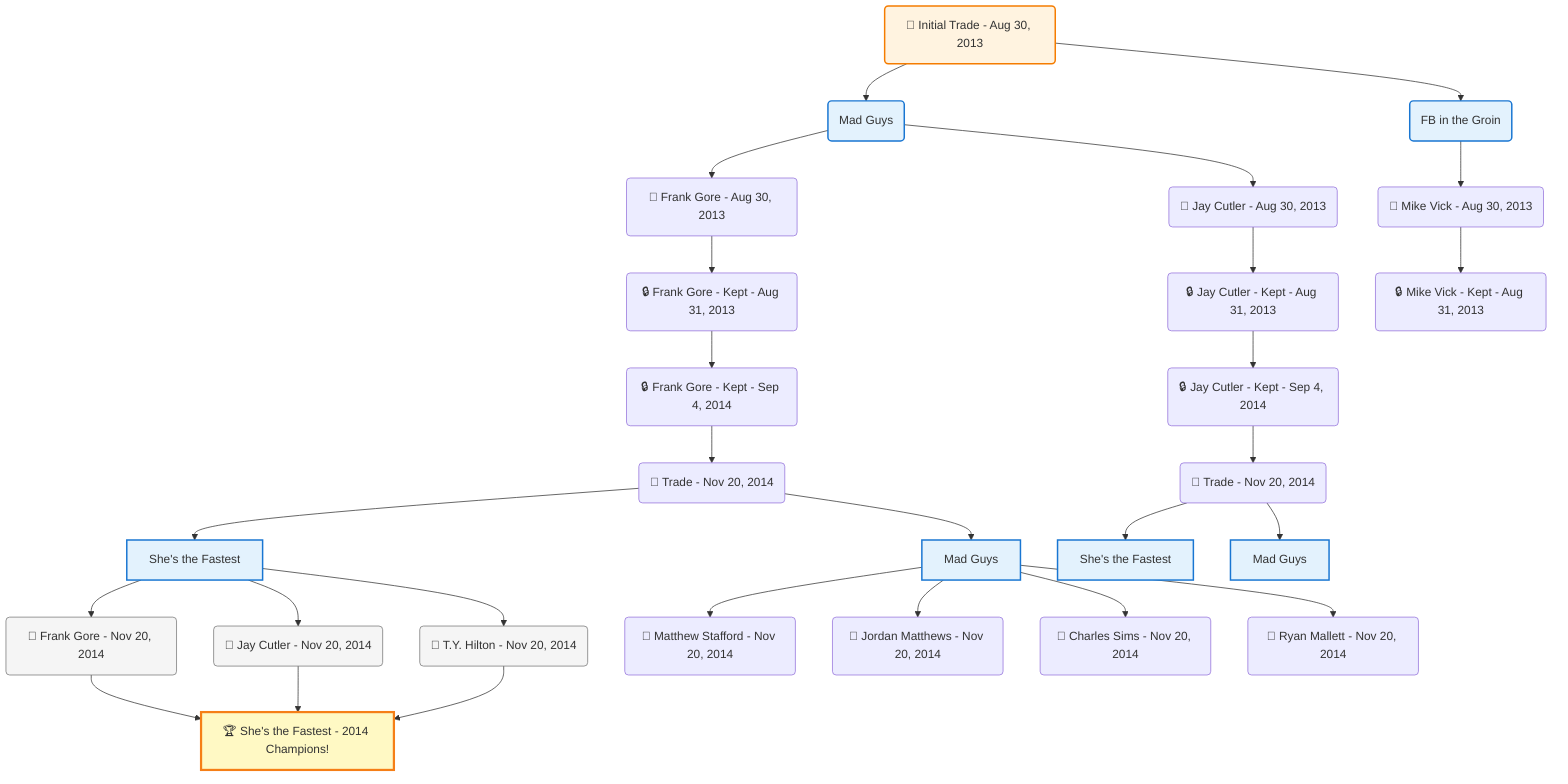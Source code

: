 flowchart TD

    TRADE_MAIN("🔄 Initial Trade - Aug 30, 2013")
    TEAM_1("Mad Guys")
    TEAM_2("FB in the Groin")
    NODE_12eec351-6fb3-455b-b573-3b06df97b0bf("🔄 Frank Gore - Aug 30, 2013")
    NODE_1dbfae61-76ca-481b-b58e-1b4fb4990ebd("🔒 Frank Gore - Kept - Aug 31, 2013")
    NODE_7e278f41-6b72-4ac0-8d15-e4741a5cf770("🔒 Frank Gore - Kept - Sep 4, 2014")
    TRADE_334fd2fc-3d88-4aa9-bd98-483f1a121a54_3("🔄 Trade - Nov 20, 2014")
    TEAM_4449259f-64af-44fd-9235-1facc0926234_4["She's the Fastest"]
    NODE_eab7f6ea-bcc2-4538-9d5e-a8479a76eacc("🔄 Frank Gore - Nov 20, 2014")
    CHAMP_4449259f-64af-44fd-9235-1facc0926234_2014["🏆 She's the Fastest - 2014 Champions!"]
    NODE_895daed7-a1a7-442a-bd0e-a77576099400("🔄 Jay Cutler - Nov 20, 2014")
    NODE_b249b045-4e64-4783-b84d-a9c8a0eb5b47("🔄 T.Y. Hilton - Nov 20, 2014")
    TEAM_f5908944-6efd-40eb-af54-6c53004e0e2f_5["Mad Guys"]
    NODE_2f1c54b7-79b1-42ba-86be-368f9df9f8b8("🔄 Matthew Stafford - Nov 20, 2014")
    NODE_2215c458-b5ef-4a39-ac64-9cdaf1009882("🔄 Jordan Matthews - Nov 20, 2014")
    NODE_10a1599e-35fd-4ee2-ba67-ebaedc077a9c("🔄 Charles Sims - Nov 20, 2014")
    NODE_9762ce52-b8af-4f54-b51b-f4694eaf83ba("🔄 Ryan Mallett - Nov 20, 2014")
    NODE_aaf97f06-4848-4686-a893-b4b44ccff081("🔄 Mike Vick - Aug 30, 2013")
    NODE_bfa1714b-26e9-4e94-9f8a-a9f3a167ab14("🔒 Mike Vick - Kept - Aug 31, 2013")
    NODE_56f679c0-3705-494f-8e28-d59e8ea5db61("🔄 Jay Cutler - Aug 30, 2013")
    NODE_aee15b0e-74b3-416f-ad89-1ccb76924fc1("🔒 Jay Cutler - Kept - Aug 31, 2013")
    NODE_f6e34171-ca35-4ee6-be01-77d513724474("🔒 Jay Cutler - Kept - Sep 4, 2014")
    TRADE_334fd2fc-3d88-4aa9-bd98-483f1a121a54_6("🔄 Trade - Nov 20, 2014")
    TEAM_4449259f-64af-44fd-9235-1facc0926234_7["She's the Fastest"]
    TEAM_f5908944-6efd-40eb-af54-6c53004e0e2f_8["Mad Guys"]

    TRADE_MAIN --> TEAM_1
    TRADE_MAIN --> TEAM_2
    TEAM_1 --> NODE_12eec351-6fb3-455b-b573-3b06df97b0bf
    NODE_12eec351-6fb3-455b-b573-3b06df97b0bf --> NODE_1dbfae61-76ca-481b-b58e-1b4fb4990ebd
    NODE_1dbfae61-76ca-481b-b58e-1b4fb4990ebd --> NODE_7e278f41-6b72-4ac0-8d15-e4741a5cf770
    NODE_7e278f41-6b72-4ac0-8d15-e4741a5cf770 --> TRADE_334fd2fc-3d88-4aa9-bd98-483f1a121a54_3
    TRADE_334fd2fc-3d88-4aa9-bd98-483f1a121a54_3 --> TEAM_4449259f-64af-44fd-9235-1facc0926234_4
    TEAM_4449259f-64af-44fd-9235-1facc0926234_4 --> NODE_eab7f6ea-bcc2-4538-9d5e-a8479a76eacc
    NODE_eab7f6ea-bcc2-4538-9d5e-a8479a76eacc --> CHAMP_4449259f-64af-44fd-9235-1facc0926234_2014
    TEAM_4449259f-64af-44fd-9235-1facc0926234_4 --> NODE_895daed7-a1a7-442a-bd0e-a77576099400
    NODE_895daed7-a1a7-442a-bd0e-a77576099400 --> CHAMP_4449259f-64af-44fd-9235-1facc0926234_2014
    TEAM_4449259f-64af-44fd-9235-1facc0926234_4 --> NODE_b249b045-4e64-4783-b84d-a9c8a0eb5b47
    NODE_b249b045-4e64-4783-b84d-a9c8a0eb5b47 --> CHAMP_4449259f-64af-44fd-9235-1facc0926234_2014
    TRADE_334fd2fc-3d88-4aa9-bd98-483f1a121a54_3 --> TEAM_f5908944-6efd-40eb-af54-6c53004e0e2f_5
    TEAM_f5908944-6efd-40eb-af54-6c53004e0e2f_5 --> NODE_2f1c54b7-79b1-42ba-86be-368f9df9f8b8
    TEAM_f5908944-6efd-40eb-af54-6c53004e0e2f_5 --> NODE_2215c458-b5ef-4a39-ac64-9cdaf1009882
    TEAM_f5908944-6efd-40eb-af54-6c53004e0e2f_5 --> NODE_10a1599e-35fd-4ee2-ba67-ebaedc077a9c
    TEAM_f5908944-6efd-40eb-af54-6c53004e0e2f_5 --> NODE_9762ce52-b8af-4f54-b51b-f4694eaf83ba
    TEAM_2 --> NODE_aaf97f06-4848-4686-a893-b4b44ccff081
    NODE_aaf97f06-4848-4686-a893-b4b44ccff081 --> NODE_bfa1714b-26e9-4e94-9f8a-a9f3a167ab14
    TEAM_1 --> NODE_56f679c0-3705-494f-8e28-d59e8ea5db61
    NODE_56f679c0-3705-494f-8e28-d59e8ea5db61 --> NODE_aee15b0e-74b3-416f-ad89-1ccb76924fc1
    NODE_aee15b0e-74b3-416f-ad89-1ccb76924fc1 --> NODE_f6e34171-ca35-4ee6-be01-77d513724474
    NODE_f6e34171-ca35-4ee6-be01-77d513724474 --> TRADE_334fd2fc-3d88-4aa9-bd98-483f1a121a54_6
    TRADE_334fd2fc-3d88-4aa9-bd98-483f1a121a54_6 --> TEAM_4449259f-64af-44fd-9235-1facc0926234_7
    TRADE_334fd2fc-3d88-4aa9-bd98-483f1a121a54_6 --> TEAM_f5908944-6efd-40eb-af54-6c53004e0e2f_8

    %% Node styling
    classDef teamNode fill:#e3f2fd,stroke:#1976d2,stroke-width:2px
    classDef tradeNode fill:#fff3e0,stroke:#f57c00,stroke-width:2px
    classDef playerNode fill:#f3e5f5,stroke:#7b1fa2,stroke-width:1px
    classDef nonRootPlayerNode fill:#f5f5f5,stroke:#757575,stroke-width:1px
    classDef endNode fill:#ffebee,stroke:#c62828,stroke-width:2px
    classDef waiverNode fill:#e8f5e8,stroke:#388e3c,stroke-width:2px
    classDef championshipNode fill:#fff9c4,stroke:#f57f17,stroke-width:3px

    class TEAM_1,TEAM_2,TEAM_4449259f-64af-44fd-9235-1facc0926234_4,TEAM_f5908944-6efd-40eb-af54-6c53004e0e2f_5,TEAM_4449259f-64af-44fd-9235-1facc0926234_7,TEAM_f5908944-6efd-40eb-af54-6c53004e0e2f_8 teamNode
    class CHAMP_4449259f-64af-44fd-9235-1facc0926234_2014 championshipNode
    class NODE_eab7f6ea-bcc2-4538-9d5e-a8479a76eacc,NODE_895daed7-a1a7-442a-bd0e-a77576099400,NODE_b249b045-4e64-4783-b84d-a9c8a0eb5b47 nonRootPlayerNode
    class TRADE_MAIN tradeNode